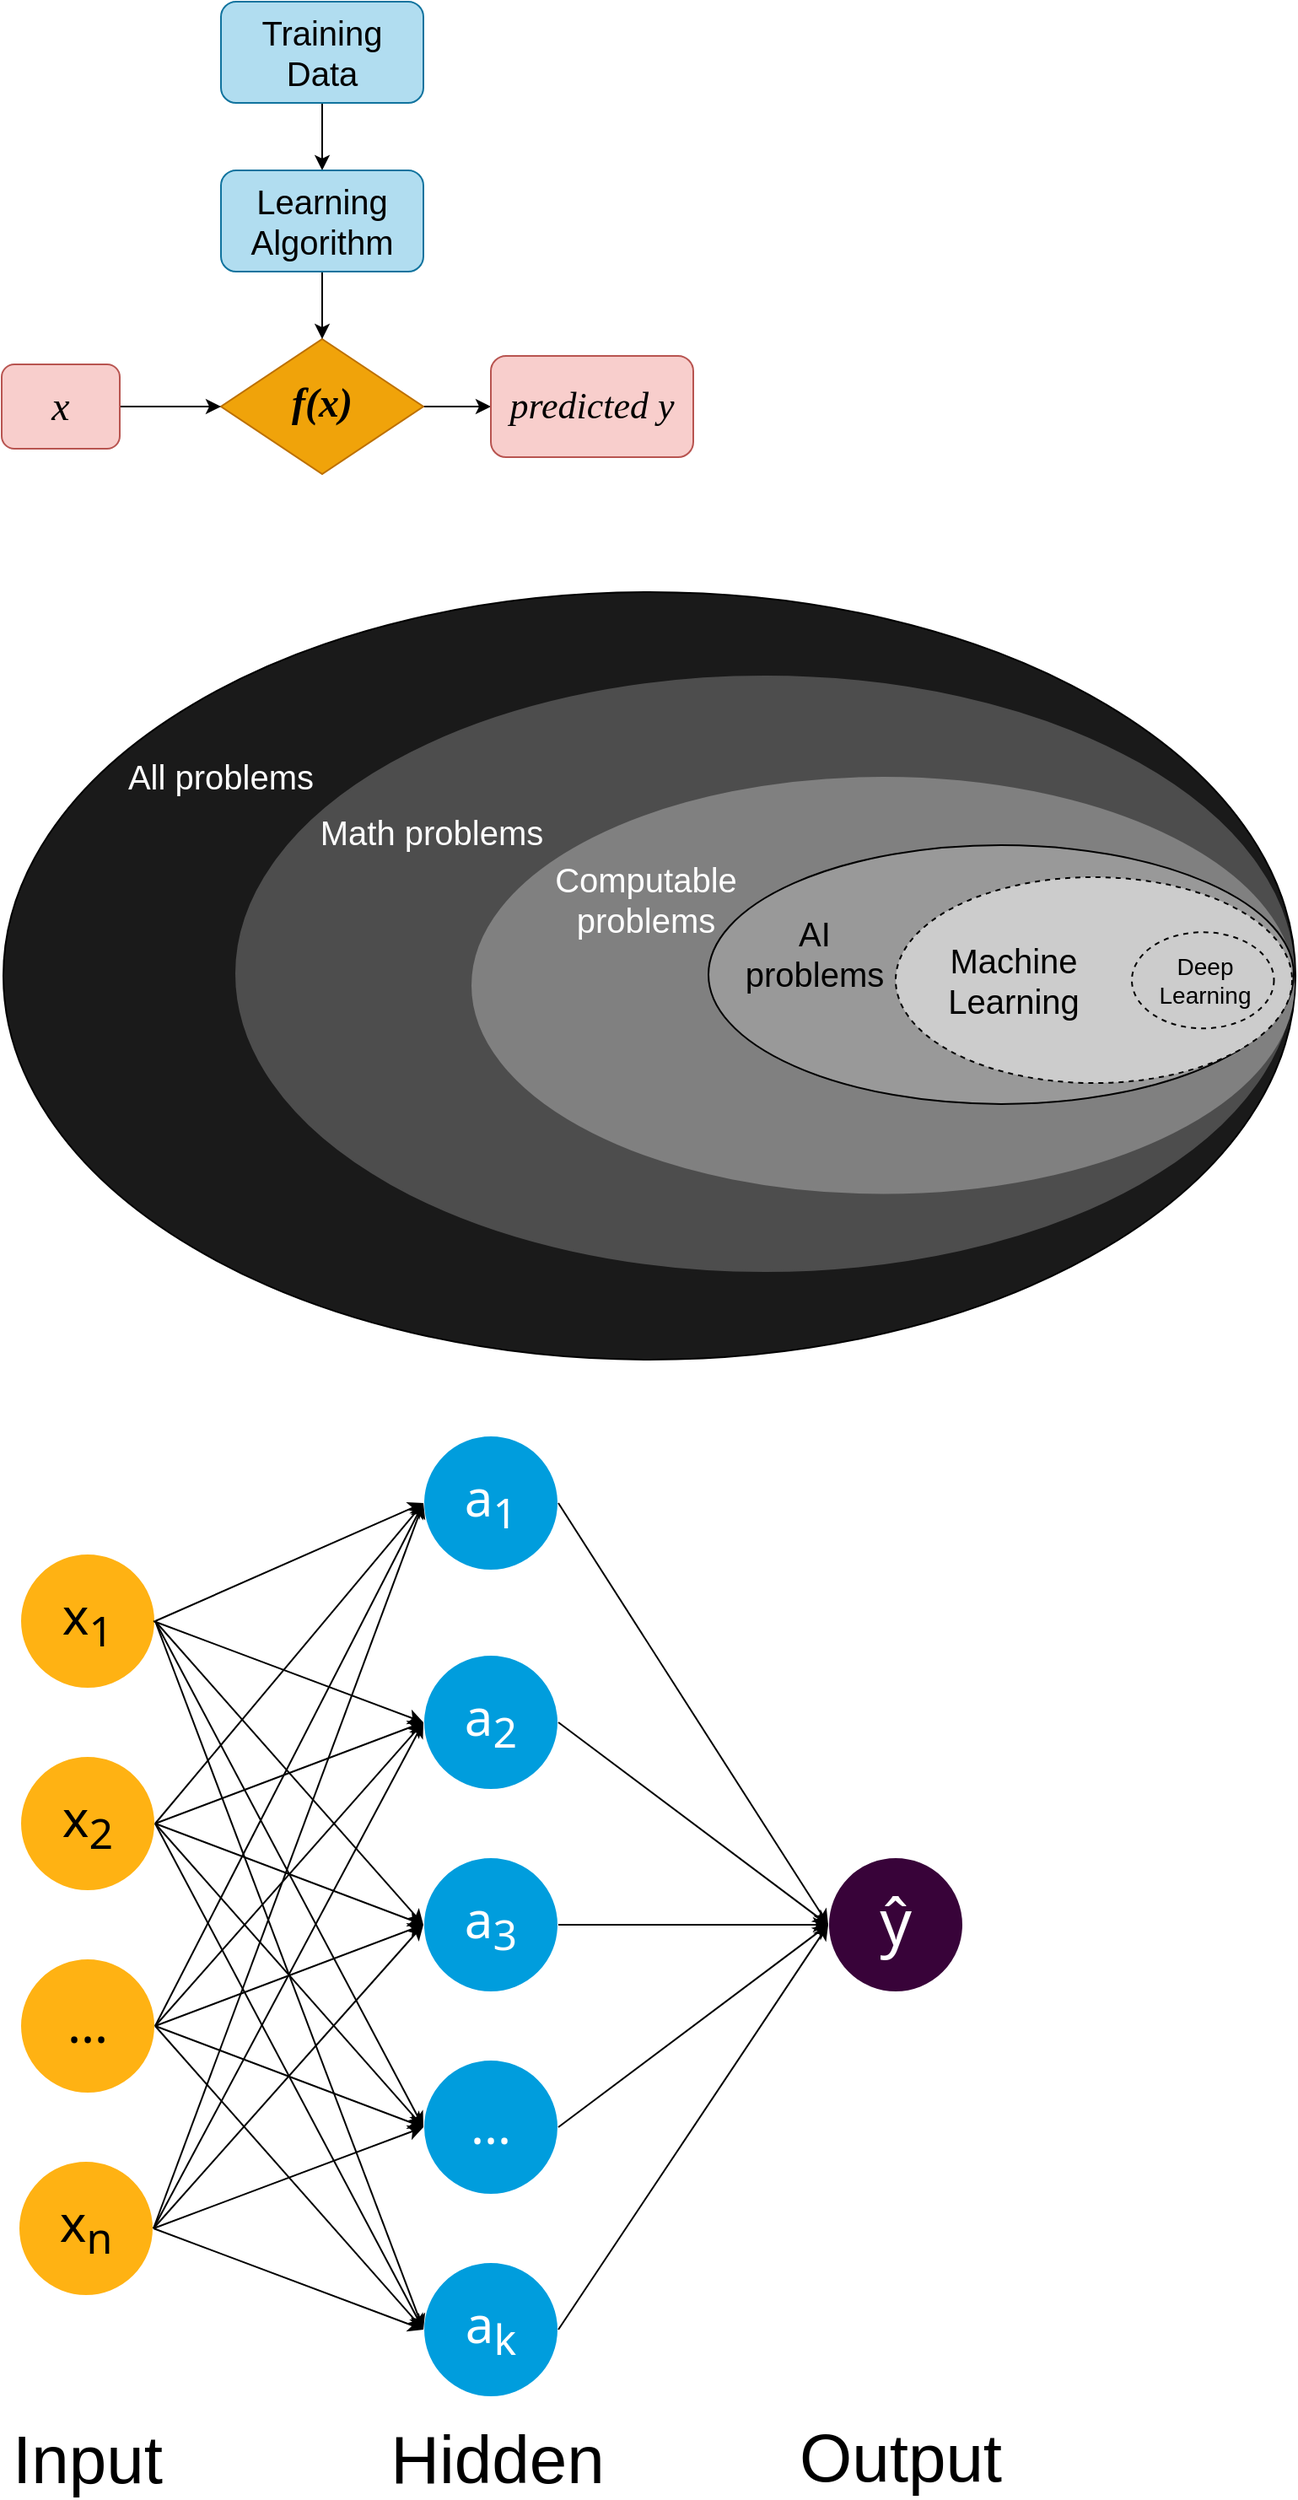 <mxfile version="15.2.7" type="device"><diagram id="C5RBs43oDa-KdzZeNtuy" name="Page-1"><mxGraphModel dx="1678" dy="1002" grid="1" gridSize="10" guides="1" tooltips="1" connect="1" arrows="1" fold="1" page="1" pageScale="1" pageWidth="827" pageHeight="1169" math="0" shadow="0"><root><mxCell id="WIyWlLk6GJQsqaUBKTNV-0"/><mxCell id="WIyWlLk6GJQsqaUBKTNV-1" parent="WIyWlLk6GJQsqaUBKTNV-0"/><mxCell id="rOLhKyH5RPb3aE2AhcmV-9" value="" style="edgeStyle=orthogonalEdgeStyle;rounded=0;orthogonalLoop=1;jettySize=auto;html=1;" parent="WIyWlLk6GJQsqaUBKTNV-1" source="WIyWlLk6GJQsqaUBKTNV-3" target="rOLhKyH5RPb3aE2AhcmV-7" edge="1"><mxGeometry relative="1" as="geometry"/></mxCell><mxCell id="WIyWlLk6GJQsqaUBKTNV-3" value="&lt;font style=&quot;font-size: 20px&quot;&gt;Training Data&lt;/font&gt;" style="rounded=1;whiteSpace=wrap;html=1;fontSize=12;glass=0;strokeWidth=1;shadow=0;fillColor=#b1ddf0;strokeColor=#10739e;" parent="WIyWlLk6GJQsqaUBKTNV-1" vertex="1"><mxGeometry x="160" y="40" width="120" height="60" as="geometry"/></mxCell><mxCell id="rOLhKyH5RPb3aE2AhcmV-11" value="" style="edgeStyle=orthogonalEdgeStyle;rounded=0;orthogonalLoop=1;jettySize=auto;html=1;" parent="WIyWlLk6GJQsqaUBKTNV-1" source="WIyWlLk6GJQsqaUBKTNV-10" target="WIyWlLk6GJQsqaUBKTNV-12" edge="1"><mxGeometry relative="1" as="geometry"/></mxCell><mxCell id="WIyWlLk6GJQsqaUBKTNV-10" value="&lt;font face=&quot;Times New Roman&quot; size=&quot;1&quot;&gt;&lt;i style=&quot;font-size: 24px&quot;&gt;&lt;b&gt;f(x)&lt;/b&gt;&lt;/i&gt;&lt;/font&gt;" style="rhombus;whiteSpace=wrap;html=1;shadow=0;fontFamily=Helvetica;fontSize=12;align=center;strokeWidth=1;spacing=6;spacingTop=-4;fillColor=#f0a30a;strokeColor=#BD7000;fontColor=#000000;" parent="WIyWlLk6GJQsqaUBKTNV-1" vertex="1"><mxGeometry x="160" y="240" width="120" height="80" as="geometry"/></mxCell><mxCell id="WIyWlLk6GJQsqaUBKTNV-12" value="&lt;font face=&quot;Times New Roman&quot; size=&quot;1&quot;&gt;&lt;i style=&quot;font-size: 22px&quot;&gt;predicted y&lt;/i&gt;&lt;/font&gt;" style="rounded=1;whiteSpace=wrap;html=1;fontSize=12;glass=0;strokeWidth=1;shadow=0;fillColor=#f8cecc;strokeColor=#b85450;" parent="WIyWlLk6GJQsqaUBKTNV-1" vertex="1"><mxGeometry x="320" y="250" width="120" height="60" as="geometry"/></mxCell><mxCell id="rOLhKyH5RPb3aE2AhcmV-12" value="" style="edgeStyle=orthogonalEdgeStyle;rounded=0;orthogonalLoop=1;jettySize=auto;html=1;" parent="WIyWlLk6GJQsqaUBKTNV-1" source="rOLhKyH5RPb3aE2AhcmV-2" target="WIyWlLk6GJQsqaUBKTNV-10" edge="1"><mxGeometry relative="1" as="geometry"/></mxCell><mxCell id="rOLhKyH5RPb3aE2AhcmV-2" value="&lt;font face=&quot;Times New Roman&quot; size=&quot;1&quot;&gt;&lt;i style=&quot;font-size: 24px&quot;&gt;x&lt;/i&gt;&lt;/font&gt;" style="rounded=1;whiteSpace=wrap;html=1;fontSize=12;glass=0;strokeWidth=1;shadow=0;fillColor=#f8cecc;strokeColor=#b85450;" parent="WIyWlLk6GJQsqaUBKTNV-1" vertex="1"><mxGeometry x="30" y="255" width="70" height="50" as="geometry"/></mxCell><mxCell id="rOLhKyH5RPb3aE2AhcmV-10" value="" style="edgeStyle=orthogonalEdgeStyle;rounded=0;orthogonalLoop=1;jettySize=auto;html=1;" parent="WIyWlLk6GJQsqaUBKTNV-1" source="rOLhKyH5RPb3aE2AhcmV-7" target="WIyWlLk6GJQsqaUBKTNV-10" edge="1"><mxGeometry relative="1" as="geometry"/></mxCell><mxCell id="rOLhKyH5RPb3aE2AhcmV-7" value="&lt;font style=&quot;font-size: 20px&quot;&gt;Learning Algorithm&lt;/font&gt;" style="rounded=1;whiteSpace=wrap;html=1;fontSize=12;glass=0;strokeWidth=1;shadow=0;fillColor=#b1ddf0;strokeColor=#10739e;" parent="WIyWlLk6GJQsqaUBKTNV-1" vertex="1"><mxGeometry x="160" y="140" width="120" height="60" as="geometry"/></mxCell><mxCell id="OKjimA6Li3-7ny7VLfSP-0" value="" style="ellipse;whiteSpace=wrap;html=1;fillColor=#1A1A1A;" parent="WIyWlLk6GJQsqaUBKTNV-1" vertex="1"><mxGeometry x="31" y="390" width="766" height="455" as="geometry"/></mxCell><mxCell id="OKjimA6Li3-7ny7VLfSP-2" value="" style="ellipse;whiteSpace=wrap;html=1;fillColor=#4D4D4D;strokeColor=#4D4D4D;" parent="WIyWlLk6GJQsqaUBKTNV-1" vertex="1"><mxGeometry x="169" y="440" width="627" height="352.5" as="geometry"/></mxCell><mxCell id="OKjimA6Li3-7ny7VLfSP-4" value="" style="ellipse;whiteSpace=wrap;html=1;fillColor=#808080;strokeColor=#808080;" parent="WIyWlLk6GJQsqaUBKTNV-1" vertex="1"><mxGeometry x="309" y="500" width="487" height="246.25" as="geometry"/></mxCell><mxCell id="OKjimA6Li3-7ny7VLfSP-7" value="" style="ellipse;whiteSpace=wrap;html=1;fillColor=#999999;" parent="WIyWlLk6GJQsqaUBKTNV-1" vertex="1"><mxGeometry x="449" y="540" width="347" height="153.44" as="geometry"/></mxCell><mxCell id="OKjimA6Li3-7ny7VLfSP-8" value="" style="ellipse;whiteSpace=wrap;html=1;fillColor=#CCCCCC;dashed=1;" parent="WIyWlLk6GJQsqaUBKTNV-1" vertex="1"><mxGeometry x="560" y="559" width="235" height="122.04" as="geometry"/></mxCell><mxCell id="OKjimA6Li3-7ny7VLfSP-9" value="" style="ellipse;whiteSpace=wrap;html=1;fillColor=#CCCCCC;dashed=1;" parent="WIyWlLk6GJQsqaUBKTNV-1" vertex="1"><mxGeometry x="700" y="591.61" width="84.25" height="57.03" as="geometry"/></mxCell><mxCell id="OKjimA6Li3-7ny7VLfSP-10" value="&lt;font style=&quot;font-size: 20px&quot; color=&quot;#ffffff&quot;&gt;All problems&lt;/font&gt;" style="text;html=1;strokeColor=none;fillColor=none;align=center;verticalAlign=middle;whiteSpace=wrap;rounded=0;" parent="WIyWlLk6GJQsqaUBKTNV-1" vertex="1"><mxGeometry x="90" y="479" width="140" height="40" as="geometry"/></mxCell><mxCell id="OKjimA6Li3-7ny7VLfSP-11" value="&lt;font style=&quot;font-size: 20px&quot; color=&quot;#ffffff&quot;&gt;Math problems&lt;/font&gt;" style="text;html=1;strokeColor=none;fillColor=none;align=center;verticalAlign=middle;whiteSpace=wrap;rounded=0;" parent="WIyWlLk6GJQsqaUBKTNV-1" vertex="1"><mxGeometry x="215" y="512" width="140" height="40" as="geometry"/></mxCell><mxCell id="OKjimA6Li3-7ny7VLfSP-12" value="&lt;font style=&quot;font-size: 20px&quot; color=&quot;#ffffff&quot;&gt;Computable&lt;br&gt;problems&lt;br&gt;&lt;/font&gt;" style="text;html=1;strokeColor=none;fillColor=none;align=center;verticalAlign=middle;whiteSpace=wrap;rounded=0;" parent="WIyWlLk6GJQsqaUBKTNV-1" vertex="1"><mxGeometry x="357" y="552" width="110" height="40" as="geometry"/></mxCell><mxCell id="OKjimA6Li3-7ny7VLfSP-13" value="&lt;font style=&quot;font-size: 20px&quot;&gt;AI problems&lt;/font&gt;" style="text;html=1;strokeColor=none;fillColor=none;align=center;verticalAlign=middle;whiteSpace=wrap;rounded=0;" parent="WIyWlLk6GJQsqaUBKTNV-1" vertex="1"><mxGeometry x="480" y="584" width="64" height="40" as="geometry"/></mxCell><mxCell id="OKjimA6Li3-7ny7VLfSP-14" value="&lt;font style=&quot;font-size: 20px&quot;&gt;Machine Learning&lt;/font&gt;" style="text;html=1;strokeColor=none;fillColor=none;align=center;verticalAlign=middle;whiteSpace=wrap;rounded=0;" parent="WIyWlLk6GJQsqaUBKTNV-1" vertex="1"><mxGeometry x="560" y="600.02" width="140" height="40" as="geometry"/></mxCell><mxCell id="OKjimA6Li3-7ny7VLfSP-15" value="&lt;font style=&quot;font-size: 14px&quot;&gt;Deep&lt;br&gt;Learning&lt;br&gt;&lt;/font&gt;" style="text;html=1;strokeColor=none;fillColor=none;align=center;verticalAlign=middle;whiteSpace=wrap;rounded=0;dashed=1;dashPattern=1 1;" parent="WIyWlLk6GJQsqaUBKTNV-1" vertex="1"><mxGeometry x="718.88" y="600.13" width="48.5" height="40" as="geometry"/></mxCell><mxCell id="mVjlMMV7rHCl3vPKXhAl-0" value="&lt;span style=&quot;font-size: 30px&quot;&gt;&lt;font face=&quot;Noto Sans Math&quot; data-font-src=&quot;https://fonts.googleapis.com/css?family=Noto+Sans+Math&quot; style=&quot;font-size: 30px&quot;&gt;x&lt;sub&gt;1&lt;/sub&gt;&lt;/font&gt;&lt;/span&gt;" style="ellipse;whiteSpace=wrap;html=1;aspect=fixed;fillColor=#FFB213;strokeColor=#FFFFFF;fontColor=#000000;" vertex="1" parent="WIyWlLk6GJQsqaUBKTNV-1"><mxGeometry x="41" y="960" width="80" height="80" as="geometry"/></mxCell><mxCell id="mVjlMMV7rHCl3vPKXhAl-9" value="&lt;span style=&quot;font-size: 30px&quot;&gt;&lt;font face=&quot;Noto Sans Math&quot; data-font-src=&quot;https://fonts.googleapis.com/css?family=Noto+Sans+Math&quot; style=&quot;font-size: 30px&quot;&gt;x&lt;sub&gt;n&lt;/sub&gt;&lt;/font&gt;&lt;/span&gt;" style="ellipse;whiteSpace=wrap;html=1;aspect=fixed;fillColor=#FFB213;strokeColor=#FFFFFF;fontColor=#000000;" vertex="1" parent="WIyWlLk6GJQsqaUBKTNV-1"><mxGeometry x="40" y="1320" width="80" height="80" as="geometry"/></mxCell><mxCell id="mVjlMMV7rHCl3vPKXhAl-10" value="&lt;font face=&quot;Noto Sans Math&quot; data-font-src=&quot;https://fonts.googleapis.com/css?family=Noto+Sans+Math&quot; style=&quot;font-size: 30px&quot;&gt;...&lt;/font&gt;" style="ellipse;whiteSpace=wrap;html=1;aspect=fixed;fillColor=#FFB213;strokeColor=#FFFFFF;fontColor=#000000;" vertex="1" parent="WIyWlLk6GJQsqaUBKTNV-1"><mxGeometry x="41" y="1200" width="80" height="80" as="geometry"/></mxCell><mxCell id="mVjlMMV7rHCl3vPKXhAl-11" value="&lt;span style=&quot;font-size: 30px&quot;&gt;&lt;font face=&quot;Noto Sans Math&quot; data-font-src=&quot;https://fonts.googleapis.com/css?family=Noto+Sans+Math&quot;&gt;x&lt;sub&gt;2&lt;/sub&gt;&lt;/font&gt;&lt;/span&gt;" style="ellipse;whiteSpace=wrap;html=1;aspect=fixed;fillColor=#FFB213;strokeColor=#FFFFFF;fontColor=#000000;" vertex="1" parent="WIyWlLk6GJQsqaUBKTNV-1"><mxGeometry x="41" y="1080" width="80" height="80" as="geometry"/></mxCell><mxCell id="mVjlMMV7rHCl3vPKXhAl-12" value="&lt;span style=&quot;font-size: 30px&quot;&gt;&lt;font face=&quot;Noto Sans Math&quot; data-font-src=&quot;https://fonts.googleapis.com/css?family=Noto+Sans+Math&quot;&gt;a&lt;sub&gt;1&lt;/sub&gt;&lt;/font&gt;&lt;/span&gt;" style="ellipse;whiteSpace=wrap;html=1;aspect=fixed;fillColor=#009DDD;strokeColor=#FFFFFF;fontColor=#ffffff;" vertex="1" parent="WIyWlLk6GJQsqaUBKTNV-1"><mxGeometry x="280" y="890" width="80" height="80" as="geometry"/></mxCell><mxCell id="mVjlMMV7rHCl3vPKXhAl-13" value="&lt;span style=&quot;font-size: 30px&quot;&gt;&lt;font face=&quot;Noto Sans Math&quot; data-font-src=&quot;https://fonts.googleapis.com/css?family=Noto+Sans+Math&quot; style=&quot;font-size: 30px&quot;&gt;a&lt;sub&gt;k&lt;/sub&gt;&lt;/font&gt;&lt;/span&gt;" style="ellipse;whiteSpace=wrap;html=1;aspect=fixed;fillColor=#009DDD;strokeColor=#FFFFFF;fontColor=#ffffff;" vertex="1" parent="WIyWlLk6GJQsqaUBKTNV-1"><mxGeometry x="280" y="1380" width="80" height="80" as="geometry"/></mxCell><mxCell id="mVjlMMV7rHCl3vPKXhAl-14" value="&lt;font face=&quot;Noto Sans Math&quot; data-font-src=&quot;https://fonts.googleapis.com/css?family=Noto+Sans+Math&quot; style=&quot;font-size: 30px&quot;&gt;...&lt;/font&gt;" style="ellipse;whiteSpace=wrap;html=1;aspect=fixed;fillColor=#009DDD;strokeColor=#FFFFFF;fontColor=#ffffff;" vertex="1" parent="WIyWlLk6GJQsqaUBKTNV-1"><mxGeometry x="280" y="1260" width="80" height="80" as="geometry"/></mxCell><mxCell id="mVjlMMV7rHCl3vPKXhAl-15" value="&lt;span style=&quot;font-size: 30px&quot;&gt;&lt;font face=&quot;Noto Sans Math&quot; data-font-src=&quot;https://fonts.googleapis.com/css?family=Noto+Sans+Math&quot;&gt;a&lt;sub&gt;3&lt;/sub&gt;&lt;/font&gt;&lt;/span&gt;" style="ellipse;whiteSpace=wrap;html=1;aspect=fixed;fillColor=#009DDD;strokeColor=#FFFFFF;fontColor=#ffffff;" vertex="1" parent="WIyWlLk6GJQsqaUBKTNV-1"><mxGeometry x="280" y="1140" width="80" height="80" as="geometry"/></mxCell><mxCell id="mVjlMMV7rHCl3vPKXhAl-16" value="&lt;span style=&quot;font-size: 30px&quot;&gt;&lt;font face=&quot;Noto Sans Math&quot; data-font-src=&quot;https://fonts.googleapis.com/css?family=Noto+Sans+Math&quot;&gt;a&lt;sub&gt;2&lt;/sub&gt;&lt;/font&gt;&lt;/span&gt;" style="ellipse;whiteSpace=wrap;html=1;aspect=fixed;fillColor=#009DDD;strokeColor=#FFFFFF;fontColor=#ffffff;" vertex="1" parent="WIyWlLk6GJQsqaUBKTNV-1"><mxGeometry x="280" y="1020" width="80" height="80" as="geometry"/></mxCell><mxCell id="mVjlMMV7rHCl3vPKXhAl-17" value="&lt;font style=&quot;font-size: 37px&quot; face=&quot;Noto Sans Math&quot; data-font-src=&quot;https://fonts.googleapis.com/css?family=Noto+Sans+Math&quot;&gt;ŷ&lt;/font&gt;" style="ellipse;whiteSpace=wrap;html=1;aspect=fixed;fillColor=#380339;strokeColor=#FFFFFF;fontColor=#ffffff;" vertex="1" parent="WIyWlLk6GJQsqaUBKTNV-1"><mxGeometry x="520" y="1140" width="80" height="80" as="geometry"/></mxCell><mxCell id="mVjlMMV7rHCl3vPKXhAl-18" value="" style="endArrow=classic;html=1;exitX=1;exitY=0.5;exitDx=0;exitDy=0;entryX=0;entryY=0.5;entryDx=0;entryDy=0;" edge="1" parent="WIyWlLk6GJQsqaUBKTNV-1" source="mVjlMMV7rHCl3vPKXhAl-0" target="mVjlMMV7rHCl3vPKXhAl-12"><mxGeometry width="50" height="50" relative="1" as="geometry"><mxPoint x="370" y="1260" as="sourcePoint"/><mxPoint x="420" y="1210" as="targetPoint"/></mxGeometry></mxCell><mxCell id="mVjlMMV7rHCl3vPKXhAl-20" value="" style="endArrow=classic;html=1;exitX=1;exitY=0.5;exitDx=0;exitDy=0;entryX=0;entryY=0.5;entryDx=0;entryDy=0;" edge="1" parent="WIyWlLk6GJQsqaUBKTNV-1" source="mVjlMMV7rHCl3vPKXhAl-9" target="mVjlMMV7rHCl3vPKXhAl-12"><mxGeometry width="50" height="50" relative="1" as="geometry"><mxPoint x="130" y="1360" as="sourcePoint"/><mxPoint x="280" y="960" as="targetPoint"/></mxGeometry></mxCell><mxCell id="mVjlMMV7rHCl3vPKXhAl-21" value="" style="endArrow=classic;html=1;exitX=1;exitY=0.5;exitDx=0;exitDy=0;entryX=0;entryY=0.5;entryDx=0;entryDy=0;" edge="1" parent="WIyWlLk6GJQsqaUBKTNV-1" target="mVjlMMV7rHCl3vPKXhAl-12"><mxGeometry width="50" height="50" relative="1" as="geometry"><mxPoint x="121" y="1240" as="sourcePoint"/><mxPoint x="280" y="960" as="targetPoint"/></mxGeometry></mxCell><mxCell id="mVjlMMV7rHCl3vPKXhAl-22" value="" style="endArrow=classic;html=1;exitX=1;exitY=0.5;exitDx=0;exitDy=0;entryX=0;entryY=0.5;entryDx=0;entryDy=0;" edge="1" parent="WIyWlLk6GJQsqaUBKTNV-1" source="mVjlMMV7rHCl3vPKXhAl-11" target="mVjlMMV7rHCl3vPKXhAl-12"><mxGeometry width="50" height="50" relative="1" as="geometry"><mxPoint x="161" y="1040" as="sourcePoint"/><mxPoint x="320" y="950" as="targetPoint"/></mxGeometry></mxCell><mxCell id="mVjlMMV7rHCl3vPKXhAl-23" value="" style="endArrow=classic;html=1;entryX=0;entryY=0.5;entryDx=0;entryDy=0;" edge="1" parent="WIyWlLk6GJQsqaUBKTNV-1" target="mVjlMMV7rHCl3vPKXhAl-16"><mxGeometry width="50" height="50" relative="1" as="geometry"><mxPoint x="120" y="1000" as="sourcePoint"/><mxPoint x="290" y="970" as="targetPoint"/></mxGeometry></mxCell><mxCell id="mVjlMMV7rHCl3vPKXhAl-24" value="" style="endArrow=classic;html=1;exitX=1;exitY=0.5;exitDx=0;exitDy=0;entryX=0;entryY=0.5;entryDx=0;entryDy=0;" edge="1" parent="WIyWlLk6GJQsqaUBKTNV-1" source="mVjlMMV7rHCl3vPKXhAl-11" target="mVjlMMV7rHCl3vPKXhAl-16"><mxGeometry width="50" height="50" relative="1" as="geometry"><mxPoint x="131" y="1130" as="sourcePoint"/><mxPoint x="280" y="1080" as="targetPoint"/></mxGeometry></mxCell><mxCell id="mVjlMMV7rHCl3vPKXhAl-25" value="" style="endArrow=classic;html=1;exitX=1;exitY=0.5;exitDx=0;exitDy=0;entryX=0;entryY=0.5;entryDx=0;entryDy=0;" edge="1" parent="WIyWlLk6GJQsqaUBKTNV-1" source="mVjlMMV7rHCl3vPKXhAl-10" target="mVjlMMV7rHCl3vPKXhAl-16"><mxGeometry width="50" height="50" relative="1" as="geometry"><mxPoint x="131" y="1250" as="sourcePoint"/><mxPoint x="290" y="970" as="targetPoint"/></mxGeometry></mxCell><mxCell id="mVjlMMV7rHCl3vPKXhAl-26" value="" style="endArrow=classic;html=1;exitX=1;exitY=0.5;exitDx=0;exitDy=0;entryX=0;entryY=0.5;entryDx=0;entryDy=0;" edge="1" parent="WIyWlLk6GJQsqaUBKTNV-1" source="mVjlMMV7rHCl3vPKXhAl-9" target="mVjlMMV7rHCl3vPKXhAl-16"><mxGeometry width="50" height="50" relative="1" as="geometry"><mxPoint x="130" y="1370" as="sourcePoint"/><mxPoint x="290" y="970" as="targetPoint"/></mxGeometry></mxCell><mxCell id="mVjlMMV7rHCl3vPKXhAl-27" value="" style="endArrow=classic;html=1;entryX=0;entryY=0.5;entryDx=0;entryDy=0;exitX=1;exitY=0.5;exitDx=0;exitDy=0;" edge="1" parent="WIyWlLk6GJQsqaUBKTNV-1" source="mVjlMMV7rHCl3vPKXhAl-0" target="mVjlMMV7rHCl3vPKXhAl-15"><mxGeometry width="50" height="50" relative="1" as="geometry"><mxPoint x="130" y="1010" as="sourcePoint"/><mxPoint x="290" y="1090" as="targetPoint"/></mxGeometry></mxCell><mxCell id="mVjlMMV7rHCl3vPKXhAl-29" value="" style="endArrow=classic;html=1;exitX=1;exitY=0.5;exitDx=0;exitDy=0;entryX=0;entryY=0.5;entryDx=0;entryDy=0;" edge="1" parent="WIyWlLk6GJQsqaUBKTNV-1" source="mVjlMMV7rHCl3vPKXhAl-11" target="mVjlMMV7rHCl3vPKXhAl-15"><mxGeometry width="50" height="50" relative="1" as="geometry"><mxPoint x="131" y="1130" as="sourcePoint"/><mxPoint x="280" y="1200" as="targetPoint"/></mxGeometry></mxCell><mxCell id="mVjlMMV7rHCl3vPKXhAl-30" value="" style="endArrow=classic;html=1;entryX=0;entryY=0.5;entryDx=0;entryDy=0;exitX=1;exitY=0.5;exitDx=0;exitDy=0;" edge="1" parent="WIyWlLk6GJQsqaUBKTNV-1" source="mVjlMMV7rHCl3vPKXhAl-10" target="mVjlMMV7rHCl3vPKXhAl-15"><mxGeometry width="50" height="50" relative="1" as="geometry"><mxPoint x="190" y="1300" as="sourcePoint"/><mxPoint x="290" y="1090" as="targetPoint"/></mxGeometry></mxCell><mxCell id="mVjlMMV7rHCl3vPKXhAl-31" value="" style="endArrow=classic;html=1;exitX=1;exitY=0.5;exitDx=0;exitDy=0;entryX=0;entryY=0.5;entryDx=0;entryDy=0;" edge="1" parent="WIyWlLk6GJQsqaUBKTNV-1" source="mVjlMMV7rHCl3vPKXhAl-9" target="mVjlMMV7rHCl3vPKXhAl-15"><mxGeometry width="50" height="50" relative="1" as="geometry"><mxPoint x="130" y="1370" as="sourcePoint"/><mxPoint x="290" y="1090" as="targetPoint"/></mxGeometry></mxCell><mxCell id="mVjlMMV7rHCl3vPKXhAl-32" value="" style="endArrow=classic;html=1;exitX=1;exitY=0.5;exitDx=0;exitDy=0;entryX=0;entryY=0.5;entryDx=0;entryDy=0;" edge="1" parent="WIyWlLk6GJQsqaUBKTNV-1" source="mVjlMMV7rHCl3vPKXhAl-9" target="mVjlMMV7rHCl3vPKXhAl-14"><mxGeometry width="50" height="50" relative="1" as="geometry"><mxPoint x="130" y="1370" as="sourcePoint"/><mxPoint x="290" y="1210" as="targetPoint"/></mxGeometry></mxCell><mxCell id="mVjlMMV7rHCl3vPKXhAl-33" value="" style="endArrow=classic;html=1;exitX=1;exitY=0.5;exitDx=0;exitDy=0;entryX=0;entryY=0.5;entryDx=0;entryDy=0;" edge="1" parent="WIyWlLk6GJQsqaUBKTNV-1" source="mVjlMMV7rHCl3vPKXhAl-9" target="mVjlMMV7rHCl3vPKXhAl-13"><mxGeometry width="50" height="50" relative="1" as="geometry"><mxPoint x="130" y="1370" as="sourcePoint"/><mxPoint x="290" y="1330" as="targetPoint"/></mxGeometry></mxCell><mxCell id="mVjlMMV7rHCl3vPKXhAl-34" value="" style="endArrow=classic;html=1;entryX=0;entryY=0.5;entryDx=0;entryDy=0;exitX=1;exitY=0.5;exitDx=0;exitDy=0;" edge="1" parent="WIyWlLk6GJQsqaUBKTNV-1" source="mVjlMMV7rHCl3vPKXhAl-10" target="mVjlMMV7rHCl3vPKXhAl-13"><mxGeometry width="50" height="50" relative="1" as="geometry"><mxPoint x="131" y="1250" as="sourcePoint"/><mxPoint x="290" y="1210" as="targetPoint"/></mxGeometry></mxCell><mxCell id="mVjlMMV7rHCl3vPKXhAl-35" value="" style="endArrow=classic;html=1;entryX=0;entryY=0.5;entryDx=0;entryDy=0;exitX=1;exitY=0.5;exitDx=0;exitDy=0;" edge="1" parent="WIyWlLk6GJQsqaUBKTNV-1" source="mVjlMMV7rHCl3vPKXhAl-10" target="mVjlMMV7rHCl3vPKXhAl-14"><mxGeometry width="50" height="50" relative="1" as="geometry"><mxPoint x="141" y="1260" as="sourcePoint"/><mxPoint x="300" y="1220" as="targetPoint"/></mxGeometry></mxCell><mxCell id="mVjlMMV7rHCl3vPKXhAl-36" value="" style="endArrow=classic;html=1;entryX=0;entryY=0.5;entryDx=0;entryDy=0;exitX=1;exitY=0.5;exitDx=0;exitDy=0;" edge="1" parent="WIyWlLk6GJQsqaUBKTNV-1" source="mVjlMMV7rHCl3vPKXhAl-0" target="mVjlMMV7rHCl3vPKXhAl-13"><mxGeometry width="50" height="50" relative="1" as="geometry"><mxPoint x="131" y="1300" as="sourcePoint"/><mxPoint x="290" y="1380" as="targetPoint"/></mxGeometry></mxCell><mxCell id="mVjlMMV7rHCl3vPKXhAl-37" value="" style="endArrow=classic;html=1;entryX=0;entryY=0.5;entryDx=0;entryDy=0;exitX=1;exitY=0.5;exitDx=0;exitDy=0;" edge="1" parent="WIyWlLk6GJQsqaUBKTNV-1" source="mVjlMMV7rHCl3vPKXhAl-11" target="mVjlMMV7rHCl3vPKXhAl-14"><mxGeometry width="50" height="50" relative="1" as="geometry"><mxPoint x="141" y="1260" as="sourcePoint"/><mxPoint x="300" y="1340" as="targetPoint"/></mxGeometry></mxCell><mxCell id="mVjlMMV7rHCl3vPKXhAl-38" value="" style="endArrow=classic;html=1;entryX=0;entryY=0.5;entryDx=0;entryDy=0;exitX=1;exitY=0.5;exitDx=0;exitDy=0;" edge="1" parent="WIyWlLk6GJQsqaUBKTNV-1" source="mVjlMMV7rHCl3vPKXhAl-11" target="mVjlMMV7rHCl3vPKXhAl-13"><mxGeometry width="50" height="50" relative="1" as="geometry"><mxPoint x="150" y="1240" as="sourcePoint"/><mxPoint x="309" y="1440" as="targetPoint"/></mxGeometry></mxCell><mxCell id="mVjlMMV7rHCl3vPKXhAl-39" value="" style="endArrow=classic;html=1;exitX=1;exitY=0.5;exitDx=0;exitDy=0;entryX=0;entryY=0.5;entryDx=0;entryDy=0;" edge="1" parent="WIyWlLk6GJQsqaUBKTNV-1" source="mVjlMMV7rHCl3vPKXhAl-0" target="mVjlMMV7rHCl3vPKXhAl-14"><mxGeometry width="50" height="50" relative="1" as="geometry"><mxPoint x="140" y="1400" as="sourcePoint"/><mxPoint x="300" y="1480" as="targetPoint"/></mxGeometry></mxCell><mxCell id="mVjlMMV7rHCl3vPKXhAl-40" value="" style="endArrow=classic;html=1;exitX=1;exitY=0.5;exitDx=0;exitDy=0;entryX=0;entryY=0.5;entryDx=0;entryDy=0;" edge="1" parent="WIyWlLk6GJQsqaUBKTNV-1" source="mVjlMMV7rHCl3vPKXhAl-12" target="mVjlMMV7rHCl3vPKXhAl-17"><mxGeometry width="50" height="50" relative="1" as="geometry"><mxPoint x="370" y="990" as="sourcePoint"/><mxPoint x="530" y="1070" as="targetPoint"/></mxGeometry></mxCell><mxCell id="mVjlMMV7rHCl3vPKXhAl-41" value="" style="endArrow=classic;html=1;exitX=1;exitY=0.5;exitDx=0;exitDy=0;entryX=0;entryY=0.5;entryDx=0;entryDy=0;" edge="1" parent="WIyWlLk6GJQsqaUBKTNV-1" source="mVjlMMV7rHCl3vPKXhAl-16" target="mVjlMMV7rHCl3vPKXhAl-17"><mxGeometry width="50" height="50" relative="1" as="geometry"><mxPoint x="380" y="1090" as="sourcePoint"/><mxPoint x="550" y="1300" as="targetPoint"/></mxGeometry></mxCell><mxCell id="mVjlMMV7rHCl3vPKXhAl-43" value="" style="endArrow=classic;html=1;exitX=1;exitY=0.5;exitDx=0;exitDy=0;entryX=0;entryY=0.5;entryDx=0;entryDy=0;" edge="1" parent="WIyWlLk6GJQsqaUBKTNV-1" source="mVjlMMV7rHCl3vPKXhAl-15" target="mVjlMMV7rHCl3vPKXhAl-17"><mxGeometry width="50" height="50" relative="1" as="geometry"><mxPoint x="370" y="1090" as="sourcePoint"/><mxPoint x="540" y="1180" as="targetPoint"/></mxGeometry></mxCell><mxCell id="mVjlMMV7rHCl3vPKXhAl-44" value="" style="endArrow=classic;html=1;exitX=1;exitY=0.5;exitDx=0;exitDy=0;entryX=0;entryY=0.5;entryDx=0;entryDy=0;" edge="1" parent="WIyWlLk6GJQsqaUBKTNV-1" source="mVjlMMV7rHCl3vPKXhAl-14" target="mVjlMMV7rHCl3vPKXhAl-17"><mxGeometry width="50" height="50" relative="1" as="geometry"><mxPoint x="370" y="1210" as="sourcePoint"/><mxPoint x="540" y="1180" as="targetPoint"/></mxGeometry></mxCell><mxCell id="mVjlMMV7rHCl3vPKXhAl-45" value="" style="endArrow=classic;html=1;exitX=1;exitY=0.5;exitDx=0;exitDy=0;entryX=0;entryY=0.5;entryDx=0;entryDy=0;" edge="1" parent="WIyWlLk6GJQsqaUBKTNV-1" source="mVjlMMV7rHCl3vPKXhAl-13" target="mVjlMMV7rHCl3vPKXhAl-17"><mxGeometry width="50" height="50" relative="1" as="geometry"><mxPoint x="370" y="1330" as="sourcePoint"/><mxPoint x="540" y="1180" as="targetPoint"/></mxGeometry></mxCell><mxCell id="mVjlMMV7rHCl3vPKXhAl-46" value="&lt;font style=&quot;font-size: 40px&quot;&gt;Input&lt;/font&gt;" style="text;html=1;strokeColor=none;fillColor=none;align=center;verticalAlign=middle;whiteSpace=wrap;rounded=0;" vertex="1" parent="WIyWlLk6GJQsqaUBKTNV-1"><mxGeometry x="61" y="1486" width="40" height="20" as="geometry"/></mxCell><mxCell id="mVjlMMV7rHCl3vPKXhAl-47" value="&lt;font style=&quot;font-size: 40px&quot;&gt;Hidden&lt;/font&gt;" style="text;html=1;strokeColor=none;fillColor=none;align=center;verticalAlign=middle;whiteSpace=wrap;rounded=0;" vertex="1" parent="WIyWlLk6GJQsqaUBKTNV-1"><mxGeometry x="304" y="1486" width="40" height="20" as="geometry"/></mxCell><mxCell id="mVjlMMV7rHCl3vPKXhAl-48" value="&lt;font style=&quot;font-size: 40px&quot;&gt;Output&lt;/font&gt;" style="text;html=1;strokeColor=none;fillColor=none;align=center;verticalAlign=middle;whiteSpace=wrap;rounded=0;" vertex="1" parent="WIyWlLk6GJQsqaUBKTNV-1"><mxGeometry x="543" y="1485" width="40" height="20" as="geometry"/></mxCell><mxCell id="mVjlMMV7rHCl3vPKXhAl-51" style="edgeStyle=orthogonalEdgeStyle;rounded=0;orthogonalLoop=1;jettySize=auto;html=1;exitX=0.5;exitY=1;exitDx=0;exitDy=0;" edge="1" parent="WIyWlLk6GJQsqaUBKTNV-1" source="mVjlMMV7rHCl3vPKXhAl-48" target="mVjlMMV7rHCl3vPKXhAl-48"><mxGeometry relative="1" as="geometry"/></mxCell></root></mxGraphModel></diagram></mxfile>